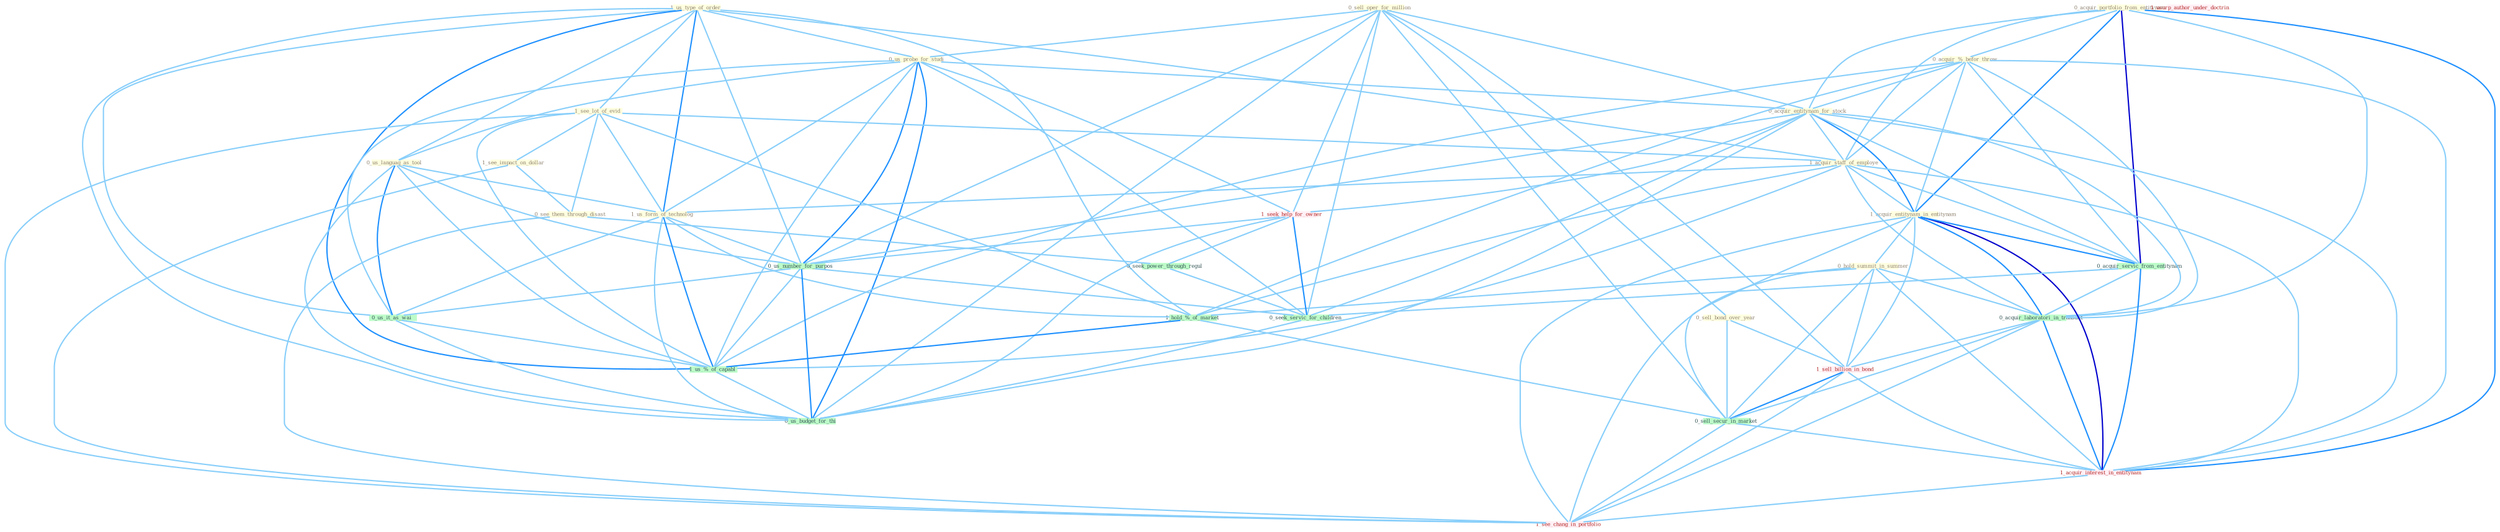 Graph G{ 
    node
    [shape=polygon,style=filled,width=.5,height=.06,color="#BDFCC9",fixedsize=true,fontsize=4,
    fontcolor="#2f4f4f"];
    {node
    [color="#ffffe0", fontcolor="#8b7d6b"] "0_sell_oper_for_million " "0_acquir_portfolio_from_entitynam " "1_us_type_of_order " "0_us_probe_for_studi " "0_sell_bond_over_year " "0_us_languag_as_tool " "0_acquir_%_befor_throw " "1_see_lot_of_evid " "0_acquir_entitynam_for_stock " "1_acquir_staff_of_employe " "1_see_impact_on_dollar " "1_acquir_entitynam_in_entitynam " "0_see_them_through_disast " "0_hold_summit_in_summer " "1_us_form_of_technolog "}
{node [color="#fff0f5", fontcolor="#b22222"] "1_seek_help_for_owner " "1_sell_billion_in_bond " "1_usurp_author_under_doctrin " "1_acquir_interest_in_entitynam " "1_see_chang_in_portfolio "}
edge [color="#B0E2FF"];

	"0_sell_oper_for_million " -- "0_us_probe_for_studi " [w="1", color="#87cefa" ];
	"0_sell_oper_for_million " -- "0_sell_bond_over_year " [w="1", color="#87cefa" ];
	"0_sell_oper_for_million " -- "0_acquir_entitynam_for_stock " [w="1", color="#87cefa" ];
	"0_sell_oper_for_million " -- "1_seek_help_for_owner " [w="1", color="#87cefa" ];
	"0_sell_oper_for_million " -- "0_us_number_for_purpos " [w="1", color="#87cefa" ];
	"0_sell_oper_for_million " -- "1_sell_billion_in_bond " [w="1", color="#87cefa" ];
	"0_sell_oper_for_million " -- "0_sell_secur_in_market " [w="1", color="#87cefa" ];
	"0_sell_oper_for_million " -- "0_seek_servic_for_children " [w="1", color="#87cefa" ];
	"0_sell_oper_for_million " -- "0_us_budget_for_thi " [w="1", color="#87cefa" ];
	"0_acquir_portfolio_from_entitynam " -- "0_acquir_%_befor_throw " [w="1", color="#87cefa" ];
	"0_acquir_portfolio_from_entitynam " -- "0_acquir_entitynam_for_stock " [w="1", color="#87cefa" ];
	"0_acquir_portfolio_from_entitynam " -- "1_acquir_staff_of_employe " [w="1", color="#87cefa" ];
	"0_acquir_portfolio_from_entitynam " -- "1_acquir_entitynam_in_entitynam " [w="2", color="#1e90ff" , len=0.8];
	"0_acquir_portfolio_from_entitynam " -- "0_acquir_servic_from_entitynam " [w="3", color="#0000cd" , len=0.6];
	"0_acquir_portfolio_from_entitynam " -- "0_acquir_laboratori_in_transact " [w="1", color="#87cefa" ];
	"0_acquir_portfolio_from_entitynam " -- "1_acquir_interest_in_entitynam " [w="2", color="#1e90ff" , len=0.8];
	"1_us_type_of_order " -- "0_us_probe_for_studi " [w="1", color="#87cefa" ];
	"1_us_type_of_order " -- "0_us_languag_as_tool " [w="1", color="#87cefa" ];
	"1_us_type_of_order " -- "1_see_lot_of_evid " [w="1", color="#87cefa" ];
	"1_us_type_of_order " -- "1_acquir_staff_of_employe " [w="1", color="#87cefa" ];
	"1_us_type_of_order " -- "1_us_form_of_technolog " [w="2", color="#1e90ff" , len=0.8];
	"1_us_type_of_order " -- "1_hold_%_of_market " [w="1", color="#87cefa" ];
	"1_us_type_of_order " -- "0_us_number_for_purpos " [w="1", color="#87cefa" ];
	"1_us_type_of_order " -- "0_us_it_as_wai " [w="1", color="#87cefa" ];
	"1_us_type_of_order " -- "1_us_%_of_capabl " [w="2", color="#1e90ff" , len=0.8];
	"1_us_type_of_order " -- "0_us_budget_for_thi " [w="1", color="#87cefa" ];
	"0_us_probe_for_studi " -- "0_us_languag_as_tool " [w="1", color="#87cefa" ];
	"0_us_probe_for_studi " -- "0_acquir_entitynam_for_stock " [w="1", color="#87cefa" ];
	"0_us_probe_for_studi " -- "1_us_form_of_technolog " [w="1", color="#87cefa" ];
	"0_us_probe_for_studi " -- "1_seek_help_for_owner " [w="1", color="#87cefa" ];
	"0_us_probe_for_studi " -- "0_us_number_for_purpos " [w="2", color="#1e90ff" , len=0.8];
	"0_us_probe_for_studi " -- "0_us_it_as_wai " [w="1", color="#87cefa" ];
	"0_us_probe_for_studi " -- "1_us_%_of_capabl " [w="1", color="#87cefa" ];
	"0_us_probe_for_studi " -- "0_seek_servic_for_children " [w="1", color="#87cefa" ];
	"0_us_probe_for_studi " -- "0_us_budget_for_thi " [w="2", color="#1e90ff" , len=0.8];
	"0_sell_bond_over_year " -- "1_sell_billion_in_bond " [w="1", color="#87cefa" ];
	"0_sell_bond_over_year " -- "0_sell_secur_in_market " [w="1", color="#87cefa" ];
	"0_us_languag_as_tool " -- "1_us_form_of_technolog " [w="1", color="#87cefa" ];
	"0_us_languag_as_tool " -- "0_us_number_for_purpos " [w="1", color="#87cefa" ];
	"0_us_languag_as_tool " -- "0_us_it_as_wai " [w="2", color="#1e90ff" , len=0.8];
	"0_us_languag_as_tool " -- "1_us_%_of_capabl " [w="1", color="#87cefa" ];
	"0_us_languag_as_tool " -- "0_us_budget_for_thi " [w="1", color="#87cefa" ];
	"0_acquir_%_befor_throw " -- "0_acquir_entitynam_for_stock " [w="1", color="#87cefa" ];
	"0_acquir_%_befor_throw " -- "1_acquir_staff_of_employe " [w="1", color="#87cefa" ];
	"0_acquir_%_befor_throw " -- "1_acquir_entitynam_in_entitynam " [w="1", color="#87cefa" ];
	"0_acquir_%_befor_throw " -- "0_acquir_servic_from_entitynam " [w="1", color="#87cefa" ];
	"0_acquir_%_befor_throw " -- "1_hold_%_of_market " [w="1", color="#87cefa" ];
	"0_acquir_%_befor_throw " -- "0_acquir_laboratori_in_transact " [w="1", color="#87cefa" ];
	"0_acquir_%_befor_throw " -- "1_us_%_of_capabl " [w="1", color="#87cefa" ];
	"0_acquir_%_befor_throw " -- "1_acquir_interest_in_entitynam " [w="1", color="#87cefa" ];
	"1_see_lot_of_evid " -- "1_acquir_staff_of_employe " [w="1", color="#87cefa" ];
	"1_see_lot_of_evid " -- "1_see_impact_on_dollar " [w="1", color="#87cefa" ];
	"1_see_lot_of_evid " -- "0_see_them_through_disast " [w="1", color="#87cefa" ];
	"1_see_lot_of_evid " -- "1_us_form_of_technolog " [w="1", color="#87cefa" ];
	"1_see_lot_of_evid " -- "1_hold_%_of_market " [w="1", color="#87cefa" ];
	"1_see_lot_of_evid " -- "1_us_%_of_capabl " [w="1", color="#87cefa" ];
	"1_see_lot_of_evid " -- "1_see_chang_in_portfolio " [w="1", color="#87cefa" ];
	"0_acquir_entitynam_for_stock " -- "1_acquir_staff_of_employe " [w="1", color="#87cefa" ];
	"0_acquir_entitynam_for_stock " -- "1_acquir_entitynam_in_entitynam " [w="2", color="#1e90ff" , len=0.8];
	"0_acquir_entitynam_for_stock " -- "1_seek_help_for_owner " [w="1", color="#87cefa" ];
	"0_acquir_entitynam_for_stock " -- "0_acquir_servic_from_entitynam " [w="1", color="#87cefa" ];
	"0_acquir_entitynam_for_stock " -- "0_us_number_for_purpos " [w="1", color="#87cefa" ];
	"0_acquir_entitynam_for_stock " -- "0_acquir_laboratori_in_transact " [w="1", color="#87cefa" ];
	"0_acquir_entitynam_for_stock " -- "1_acquir_interest_in_entitynam " [w="1", color="#87cefa" ];
	"0_acquir_entitynam_for_stock " -- "0_seek_servic_for_children " [w="1", color="#87cefa" ];
	"0_acquir_entitynam_for_stock " -- "0_us_budget_for_thi " [w="1", color="#87cefa" ];
	"1_acquir_staff_of_employe " -- "1_acquir_entitynam_in_entitynam " [w="1", color="#87cefa" ];
	"1_acquir_staff_of_employe " -- "1_us_form_of_technolog " [w="1", color="#87cefa" ];
	"1_acquir_staff_of_employe " -- "0_acquir_servic_from_entitynam " [w="1", color="#87cefa" ];
	"1_acquir_staff_of_employe " -- "1_hold_%_of_market " [w="1", color="#87cefa" ];
	"1_acquir_staff_of_employe " -- "0_acquir_laboratori_in_transact " [w="1", color="#87cefa" ];
	"1_acquir_staff_of_employe " -- "1_us_%_of_capabl " [w="1", color="#87cefa" ];
	"1_acquir_staff_of_employe " -- "1_acquir_interest_in_entitynam " [w="1", color="#87cefa" ];
	"1_see_impact_on_dollar " -- "0_see_them_through_disast " [w="1", color="#87cefa" ];
	"1_see_impact_on_dollar " -- "1_see_chang_in_portfolio " [w="1", color="#87cefa" ];
	"1_acquir_entitynam_in_entitynam " -- "0_hold_summit_in_summer " [w="1", color="#87cefa" ];
	"1_acquir_entitynam_in_entitynam " -- "0_acquir_servic_from_entitynam " [w="2", color="#1e90ff" , len=0.8];
	"1_acquir_entitynam_in_entitynam " -- "0_acquir_laboratori_in_transact " [w="2", color="#1e90ff" , len=0.8];
	"1_acquir_entitynam_in_entitynam " -- "1_sell_billion_in_bond " [w="1", color="#87cefa" ];
	"1_acquir_entitynam_in_entitynam " -- "0_sell_secur_in_market " [w="1", color="#87cefa" ];
	"1_acquir_entitynam_in_entitynam " -- "1_acquir_interest_in_entitynam " [w="3", color="#0000cd" , len=0.6];
	"1_acquir_entitynam_in_entitynam " -- "1_see_chang_in_portfolio " [w="1", color="#87cefa" ];
	"0_see_them_through_disast " -- "0_seek_power_through_regul " [w="1", color="#87cefa" ];
	"0_see_them_through_disast " -- "1_see_chang_in_portfolio " [w="1", color="#87cefa" ];
	"0_hold_summit_in_summer " -- "1_hold_%_of_market " [w="1", color="#87cefa" ];
	"0_hold_summit_in_summer " -- "0_acquir_laboratori_in_transact " [w="1", color="#87cefa" ];
	"0_hold_summit_in_summer " -- "1_sell_billion_in_bond " [w="1", color="#87cefa" ];
	"0_hold_summit_in_summer " -- "0_sell_secur_in_market " [w="1", color="#87cefa" ];
	"0_hold_summit_in_summer " -- "1_acquir_interest_in_entitynam " [w="1", color="#87cefa" ];
	"0_hold_summit_in_summer " -- "1_see_chang_in_portfolio " [w="1", color="#87cefa" ];
	"1_us_form_of_technolog " -- "1_hold_%_of_market " [w="1", color="#87cefa" ];
	"1_us_form_of_technolog " -- "0_us_number_for_purpos " [w="1", color="#87cefa" ];
	"1_us_form_of_technolog " -- "0_us_it_as_wai " [w="1", color="#87cefa" ];
	"1_us_form_of_technolog " -- "1_us_%_of_capabl " [w="2", color="#1e90ff" , len=0.8];
	"1_us_form_of_technolog " -- "0_us_budget_for_thi " [w="1", color="#87cefa" ];
	"1_seek_help_for_owner " -- "0_seek_power_through_regul " [w="1", color="#87cefa" ];
	"1_seek_help_for_owner " -- "0_us_number_for_purpos " [w="1", color="#87cefa" ];
	"1_seek_help_for_owner " -- "0_seek_servic_for_children " [w="2", color="#1e90ff" , len=0.8];
	"1_seek_help_for_owner " -- "0_us_budget_for_thi " [w="1", color="#87cefa" ];
	"0_acquir_servic_from_entitynam " -- "0_acquir_laboratori_in_transact " [w="1", color="#87cefa" ];
	"0_acquir_servic_from_entitynam " -- "1_acquir_interest_in_entitynam " [w="2", color="#1e90ff" , len=0.8];
	"0_acquir_servic_from_entitynam " -- "0_seek_servic_for_children " [w="1", color="#87cefa" ];
	"1_hold_%_of_market " -- "1_us_%_of_capabl " [w="2", color="#1e90ff" , len=0.8];
	"1_hold_%_of_market " -- "0_sell_secur_in_market " [w="1", color="#87cefa" ];
	"0_seek_power_through_regul " -- "0_seek_servic_for_children " [w="1", color="#87cefa" ];
	"0_us_number_for_purpos " -- "0_us_it_as_wai " [w="1", color="#87cefa" ];
	"0_us_number_for_purpos " -- "1_us_%_of_capabl " [w="1", color="#87cefa" ];
	"0_us_number_for_purpos " -- "0_seek_servic_for_children " [w="1", color="#87cefa" ];
	"0_us_number_for_purpos " -- "0_us_budget_for_thi " [w="2", color="#1e90ff" , len=0.8];
	"0_acquir_laboratori_in_transact " -- "1_sell_billion_in_bond " [w="1", color="#87cefa" ];
	"0_acquir_laboratori_in_transact " -- "0_sell_secur_in_market " [w="1", color="#87cefa" ];
	"0_acquir_laboratori_in_transact " -- "1_acquir_interest_in_entitynam " [w="2", color="#1e90ff" , len=0.8];
	"0_acquir_laboratori_in_transact " -- "1_see_chang_in_portfolio " [w="1", color="#87cefa" ];
	"1_sell_billion_in_bond " -- "0_sell_secur_in_market " [w="2", color="#1e90ff" , len=0.8];
	"1_sell_billion_in_bond " -- "1_acquir_interest_in_entitynam " [w="1", color="#87cefa" ];
	"1_sell_billion_in_bond " -- "1_see_chang_in_portfolio " [w="1", color="#87cefa" ];
	"0_us_it_as_wai " -- "1_us_%_of_capabl " [w="1", color="#87cefa" ];
	"0_us_it_as_wai " -- "0_us_budget_for_thi " [w="1", color="#87cefa" ];
	"1_us_%_of_capabl " -- "0_us_budget_for_thi " [w="1", color="#87cefa" ];
	"0_sell_secur_in_market " -- "1_acquir_interest_in_entitynam " [w="1", color="#87cefa" ];
	"0_sell_secur_in_market " -- "1_see_chang_in_portfolio " [w="1", color="#87cefa" ];
	"1_acquir_interest_in_entitynam " -- "1_see_chang_in_portfolio " [w="1", color="#87cefa" ];
	"0_seek_servic_for_children " -- "0_us_budget_for_thi " [w="1", color="#87cefa" ];
}